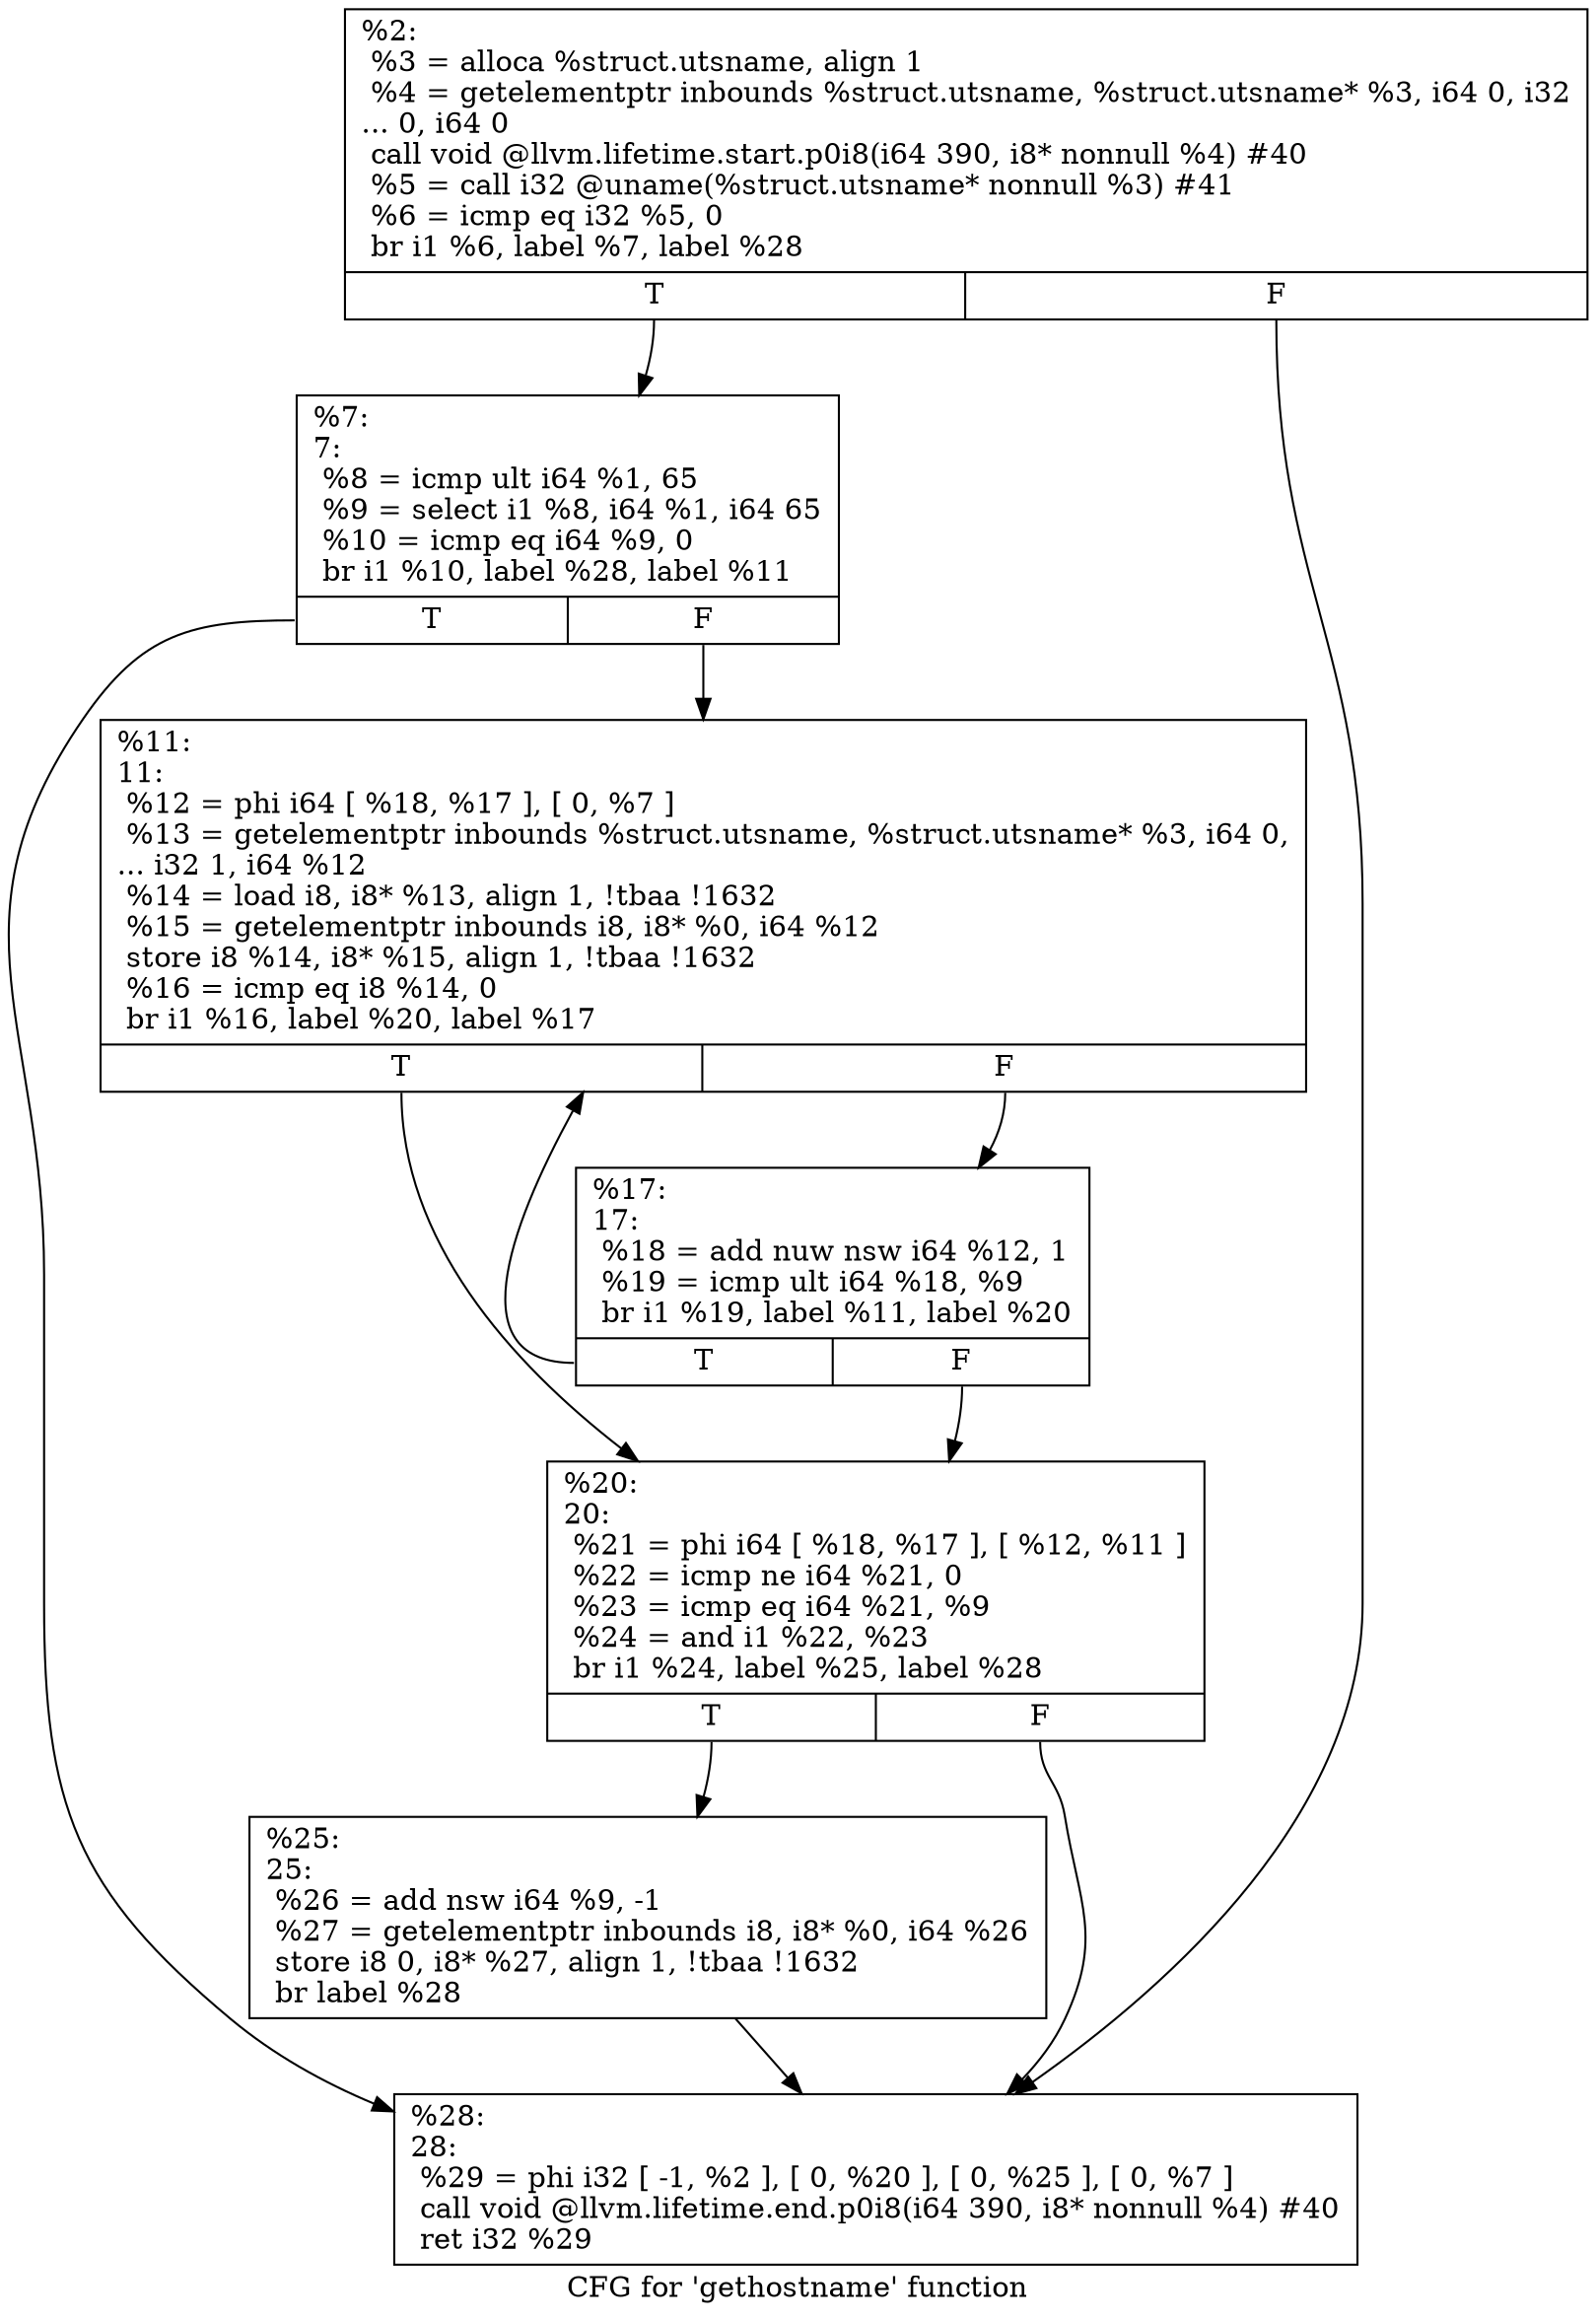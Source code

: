 digraph "CFG for 'gethostname' function" {
	label="CFG for 'gethostname' function";

	Node0x1fe7720 [shape=record,label="{%2:\l  %3 = alloca %struct.utsname, align 1\l  %4 = getelementptr inbounds %struct.utsname, %struct.utsname* %3, i64 0, i32\l... 0, i64 0\l  call void @llvm.lifetime.start.p0i8(i64 390, i8* nonnull %4) #40\l  %5 = call i32 @uname(%struct.utsname* nonnull %3) #41\l  %6 = icmp eq i32 %5, 0\l  br i1 %6, label %7, label %28\l|{<s0>T|<s1>F}}"];
	Node0x1fe7720:s0 -> Node0x1fe7770;
	Node0x1fe7720:s1 -> Node0x1fe7cd0;
	Node0x1fe7770 [shape=record,label="{%7:\l7:                                                \l  %8 = icmp ult i64 %1, 65\l  %9 = select i1 %8, i64 %1, i64 65\l  %10 = icmp eq i64 %9, 0\l  br i1 %10, label %28, label %11\l|{<s0>T|<s1>F}}"];
	Node0x1fe7770:s0 -> Node0x1fe7cd0;
	Node0x1fe7770:s1 -> Node0x1fe7b90;
	Node0x1fe7b90 [shape=record,label="{%11:\l11:                                               \l  %12 = phi i64 [ %18, %17 ], [ 0, %7 ]\l  %13 = getelementptr inbounds %struct.utsname, %struct.utsname* %3, i64 0,\l... i32 1, i64 %12\l  %14 = load i8, i8* %13, align 1, !tbaa !1632\l  %15 = getelementptr inbounds i8, i8* %0, i64 %12\l  store i8 %14, i8* %15, align 1, !tbaa !1632\l  %16 = icmp eq i8 %14, 0\l  br i1 %16, label %20, label %17\l|{<s0>T|<s1>F}}"];
	Node0x1fe7b90:s0 -> Node0x1fe7c30;
	Node0x1fe7b90:s1 -> Node0x1fe7be0;
	Node0x1fe7be0 [shape=record,label="{%17:\l17:                                               \l  %18 = add nuw nsw i64 %12, 1\l  %19 = icmp ult i64 %18, %9\l  br i1 %19, label %11, label %20\l|{<s0>T|<s1>F}}"];
	Node0x1fe7be0:s0 -> Node0x1fe7b90;
	Node0x1fe7be0:s1 -> Node0x1fe7c30;
	Node0x1fe7c30 [shape=record,label="{%20:\l20:                                               \l  %21 = phi i64 [ %18, %17 ], [ %12, %11 ]\l  %22 = icmp ne i64 %21, 0\l  %23 = icmp eq i64 %21, %9\l  %24 = and i1 %22, %23\l  br i1 %24, label %25, label %28\l|{<s0>T|<s1>F}}"];
	Node0x1fe7c30:s0 -> Node0x1fe7c80;
	Node0x1fe7c30:s1 -> Node0x1fe7cd0;
	Node0x1fe7c80 [shape=record,label="{%25:\l25:                                               \l  %26 = add nsw i64 %9, -1\l  %27 = getelementptr inbounds i8, i8* %0, i64 %26\l  store i8 0, i8* %27, align 1, !tbaa !1632\l  br label %28\l}"];
	Node0x1fe7c80 -> Node0x1fe7cd0;
	Node0x1fe7cd0 [shape=record,label="{%28:\l28:                                               \l  %29 = phi i32 [ -1, %2 ], [ 0, %20 ], [ 0, %25 ], [ 0, %7 ]\l  call void @llvm.lifetime.end.p0i8(i64 390, i8* nonnull %4) #40\l  ret i32 %29\l}"];
}
